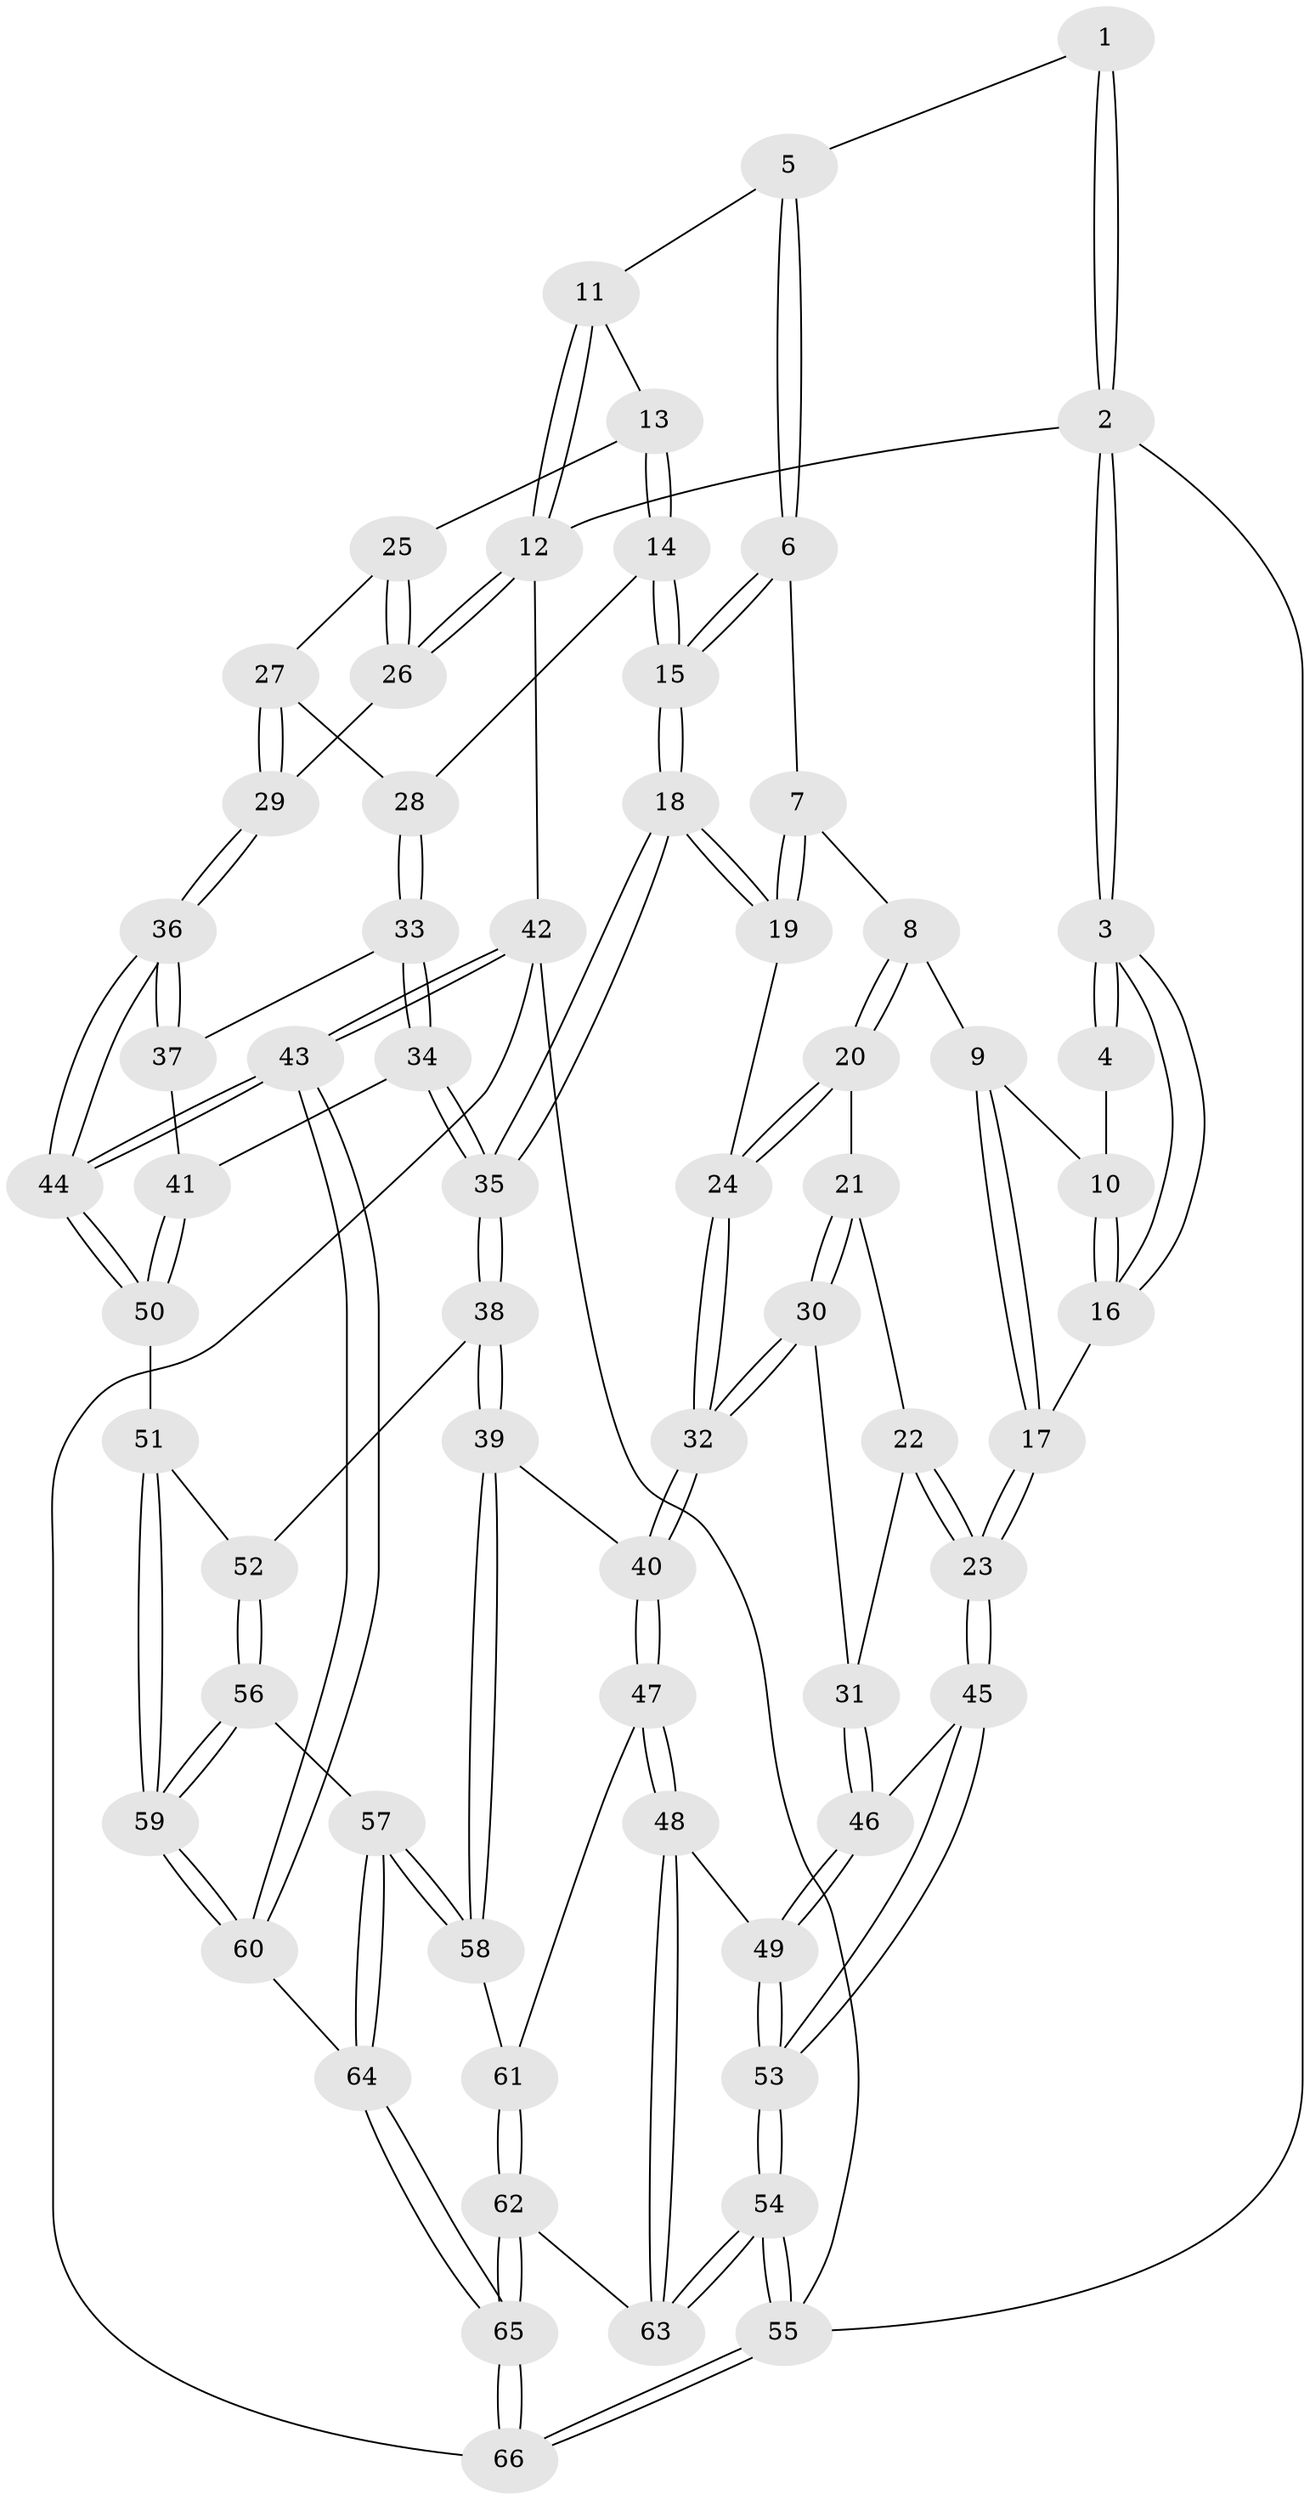 // Generated by graph-tools (version 1.1) at 2025/27/03/09/25 03:27:13]
// undirected, 66 vertices, 162 edges
graph export_dot {
graph [start="1"]
  node [color=gray90,style=filled];
  1 [pos="+0.19035007538215315+0"];
  2 [pos="+0+0"];
  3 [pos="+0+0"];
  4 [pos="+0.14102604334898655+0.07139805533751284"];
  5 [pos="+0.5588829639208519+0"];
  6 [pos="+0.516777632735367+0"];
  7 [pos="+0.44945470559680795+0.0574727149738505"];
  8 [pos="+0.22248797150294616+0.15895848689804698"];
  9 [pos="+0.1432763826219748+0.111790873961935"];
  10 [pos="+0.14058280035036938+0.10555505158099435"];
  11 [pos="+0.7227269064303552+0"];
  12 [pos="+1+0"];
  13 [pos="+0.8344219700149472+0.19602682593415735"];
  14 [pos="+0.8151106491209024+0.24479955252972208"];
  15 [pos="+0.6715661127863132+0.3259439159331079"];
  16 [pos="+0+0"];
  17 [pos="+0+0.3340124557328214"];
  18 [pos="+0.6504131453720553+0.39526758933221906"];
  19 [pos="+0.42316929600748043+0.3463103320171697"];
  20 [pos="+0.20967976164404972+0.29054438885487205"];
  21 [pos="+0.19504441359686425+0.3039081176845857"];
  22 [pos="+0.14545204146378943+0.3177680990354516"];
  23 [pos="+0+0.37293336073522115"];
  24 [pos="+0.39406567251374397+0.36873357702063747"];
  25 [pos="+0.903480390936735+0.19706857550307172"];
  26 [pos="+1+0.06785276349697905"];
  27 [pos="+0.9784663237218404+0.309489921155406"];
  28 [pos="+0.8991609729218194+0.3442241091293196"];
  29 [pos="+1+0.28304463058856316"];
  30 [pos="+0.21781627890670383+0.4839761696668723"];
  31 [pos="+0.1443251577455418+0.508355689300264"];
  32 [pos="+0.35313554580224676+0.5281022243659331"];
  33 [pos="+0.888253956831895+0.41231681641008855"];
  34 [pos="+0.817463872684836+0.4734724565930555"];
  35 [pos="+0.6696560661001859+0.45316297812615236"];
  36 [pos="+1+0.5084763278754326"];
  37 [pos="+1+0.454476761598695"];
  38 [pos="+0.6522735458344969+0.4940513027189448"];
  39 [pos="+0.5533658884855117+0.5733278580596268"];
  40 [pos="+0.36600710281619964+0.5609369746881546"];
  41 [pos="+0.8590564249188944+0.537370305131481"];
  42 [pos="+1+1"];
  43 [pos="+1+1"];
  44 [pos="+1+0.6960527428326507"];
  45 [pos="+0+0.4357624118667408"];
  46 [pos="+0.08338829835784405+0.5360926695155782"];
  47 [pos="+0.3320537526833164+0.6534142144976682"];
  48 [pos="+0.22696399763733274+0.7296798345931418"];
  49 [pos="+0.15992842842442778+0.694868711243044"];
  50 [pos="+0.8866661891742281+0.5847835969719625"];
  51 [pos="+0.8384629913180125+0.6287711602015206"];
  52 [pos="+0.7100120309609965+0.6090223606134086"];
  53 [pos="+0+0.8700204864250979"];
  54 [pos="+0+1"];
  55 [pos="+0+1"];
  56 [pos="+0.7151159654655247+0.7442567423324525"];
  57 [pos="+0.582255949719512+0.7613750025550755"];
  58 [pos="+0.5718421898294341+0.7498005881208751"];
  59 [pos="+0.7869654367502722+0.7826809912227565"];
  60 [pos="+0.8479521623273825+0.8595334085030757"];
  61 [pos="+0.43103477195833634+0.7429437381543147"];
  62 [pos="+0.38384022834345033+1"];
  63 [pos="+0.22886936867834703+0.829321711237037"];
  64 [pos="+0.5501301301711866+0.9739876169996133"];
  65 [pos="+0.4461196256071739+1"];
  66 [pos="+0.44576184798775165+1"];
  1 -- 2;
  1 -- 2;
  1 -- 5;
  2 -- 3;
  2 -- 3;
  2 -- 12;
  2 -- 55;
  3 -- 4;
  3 -- 4;
  3 -- 16;
  3 -- 16;
  4 -- 10;
  5 -- 6;
  5 -- 6;
  5 -- 11;
  6 -- 7;
  6 -- 15;
  6 -- 15;
  7 -- 8;
  7 -- 19;
  7 -- 19;
  8 -- 9;
  8 -- 20;
  8 -- 20;
  9 -- 10;
  9 -- 17;
  9 -- 17;
  10 -- 16;
  10 -- 16;
  11 -- 12;
  11 -- 12;
  11 -- 13;
  12 -- 26;
  12 -- 26;
  12 -- 42;
  13 -- 14;
  13 -- 14;
  13 -- 25;
  14 -- 15;
  14 -- 15;
  14 -- 28;
  15 -- 18;
  15 -- 18;
  16 -- 17;
  17 -- 23;
  17 -- 23;
  18 -- 19;
  18 -- 19;
  18 -- 35;
  18 -- 35;
  19 -- 24;
  20 -- 21;
  20 -- 24;
  20 -- 24;
  21 -- 22;
  21 -- 30;
  21 -- 30;
  22 -- 23;
  22 -- 23;
  22 -- 31;
  23 -- 45;
  23 -- 45;
  24 -- 32;
  24 -- 32;
  25 -- 26;
  25 -- 26;
  25 -- 27;
  26 -- 29;
  27 -- 28;
  27 -- 29;
  27 -- 29;
  28 -- 33;
  28 -- 33;
  29 -- 36;
  29 -- 36;
  30 -- 31;
  30 -- 32;
  30 -- 32;
  31 -- 46;
  31 -- 46;
  32 -- 40;
  32 -- 40;
  33 -- 34;
  33 -- 34;
  33 -- 37;
  34 -- 35;
  34 -- 35;
  34 -- 41;
  35 -- 38;
  35 -- 38;
  36 -- 37;
  36 -- 37;
  36 -- 44;
  36 -- 44;
  37 -- 41;
  38 -- 39;
  38 -- 39;
  38 -- 52;
  39 -- 40;
  39 -- 58;
  39 -- 58;
  40 -- 47;
  40 -- 47;
  41 -- 50;
  41 -- 50;
  42 -- 43;
  42 -- 43;
  42 -- 66;
  42 -- 55;
  43 -- 44;
  43 -- 44;
  43 -- 60;
  43 -- 60;
  44 -- 50;
  44 -- 50;
  45 -- 46;
  45 -- 53;
  45 -- 53;
  46 -- 49;
  46 -- 49;
  47 -- 48;
  47 -- 48;
  47 -- 61;
  48 -- 49;
  48 -- 63;
  48 -- 63;
  49 -- 53;
  49 -- 53;
  50 -- 51;
  51 -- 52;
  51 -- 59;
  51 -- 59;
  52 -- 56;
  52 -- 56;
  53 -- 54;
  53 -- 54;
  54 -- 55;
  54 -- 55;
  54 -- 63;
  54 -- 63;
  55 -- 66;
  55 -- 66;
  56 -- 57;
  56 -- 59;
  56 -- 59;
  57 -- 58;
  57 -- 58;
  57 -- 64;
  57 -- 64;
  58 -- 61;
  59 -- 60;
  59 -- 60;
  60 -- 64;
  61 -- 62;
  61 -- 62;
  62 -- 63;
  62 -- 65;
  62 -- 65;
  64 -- 65;
  64 -- 65;
  65 -- 66;
  65 -- 66;
}
